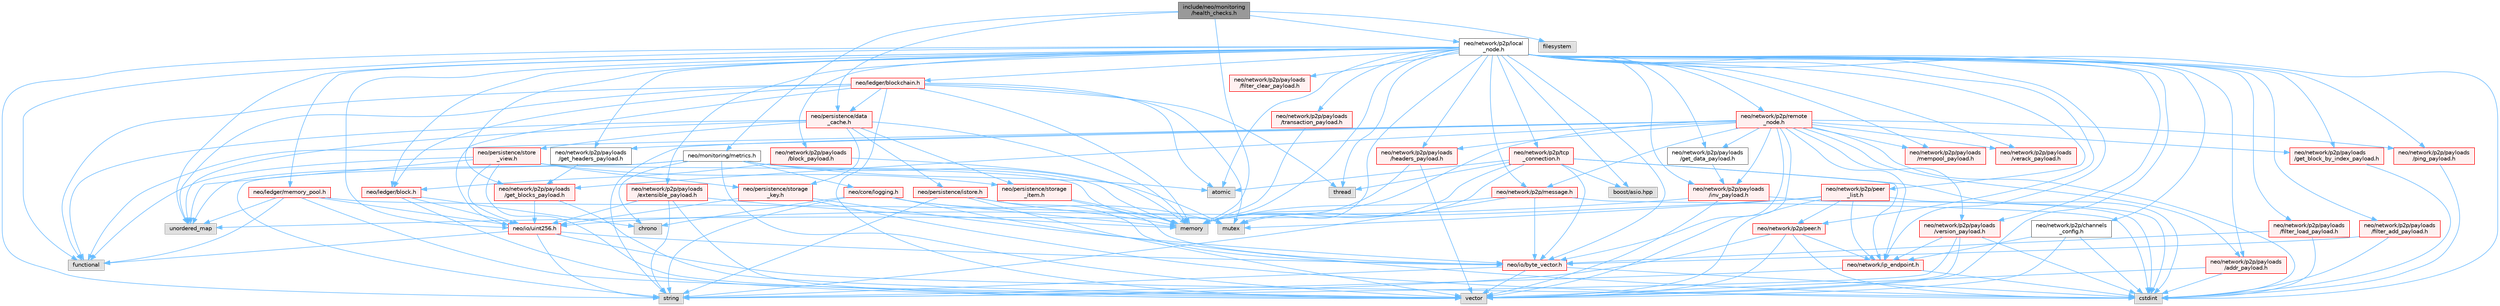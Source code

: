 digraph "include/neo/monitoring/health_checks.h"
{
 // LATEX_PDF_SIZE
  bgcolor="transparent";
  edge [fontname=Helvetica,fontsize=10,labelfontname=Helvetica,labelfontsize=10];
  node [fontname=Helvetica,fontsize=10,shape=box,height=0.2,width=0.4];
  Node1 [id="Node000001",label="include/neo/monitoring\l/health_checks.h",height=0.2,width=0.4,color="gray40", fillcolor="grey60", style="filled", fontcolor="black",tooltip=" "];
  Node1 -> Node2 [id="edge1_Node000001_Node000002",color="steelblue1",style="solid",tooltip=" "];
  Node2 [id="Node000002",label="neo/monitoring/metrics.h",height=0.2,width=0.4,color="grey40", fillcolor="white", style="filled",URL="$monitoring_2metrics_8h.html",tooltip=" "];
  Node2 -> Node3 [id="edge2_Node000002_Node000003",color="steelblue1",style="solid",tooltip=" "];
  Node3 [id="Node000003",label="neo/core/logging.h",height=0.2,width=0.4,color="red", fillcolor="#FFF0F0", style="filled",URL="$core_2logging_8h.html",tooltip=" "];
  Node3 -> Node4 [id="edge3_Node000003_Node000004",color="steelblue1",style="solid",tooltip=" "];
  Node4 [id="Node000004",label="chrono",height=0.2,width=0.4,color="grey60", fillcolor="#E0E0E0", style="filled",tooltip=" "];
  Node3 -> Node5 [id="edge4_Node000003_Node000005",color="steelblue1",style="solid",tooltip=" "];
  Node5 [id="Node000005",label="cstdint",height=0.2,width=0.4,color="grey60", fillcolor="#E0E0E0", style="filled",tooltip=" "];
  Node3 -> Node6 [id="edge5_Node000003_Node000006",color="steelblue1",style="solid",tooltip=" "];
  Node6 [id="Node000006",label="memory",height=0.2,width=0.4,color="grey60", fillcolor="#E0E0E0", style="filled",tooltip=" "];
  Node3 -> Node8 [id="edge6_Node000003_Node000008",color="steelblue1",style="solid",tooltip=" "];
  Node8 [id="Node000008",label="string",height=0.2,width=0.4,color="grey60", fillcolor="#E0E0E0", style="filled",tooltip=" "];
  Node3 -> Node10 [id="edge7_Node000003_Node000010",color="steelblue1",style="solid",tooltip=" "];
  Node10 [id="Node000010",label="mutex",height=0.2,width=0.4,color="grey60", fillcolor="#E0E0E0", style="filled",tooltip=" "];
  Node2 -> Node11 [id="edge8_Node000002_Node000011",color="steelblue1",style="solid",tooltip=" "];
  Node11 [id="Node000011",label="atomic",height=0.2,width=0.4,color="grey60", fillcolor="#E0E0E0", style="filled",tooltip=" "];
  Node2 -> Node4 [id="edge9_Node000002_Node000004",color="steelblue1",style="solid",tooltip=" "];
  Node2 -> Node6 [id="edge10_Node000002_Node000006",color="steelblue1",style="solid",tooltip=" "];
  Node2 -> Node10 [id="edge11_Node000002_Node000010",color="steelblue1",style="solid",tooltip=" "];
  Node2 -> Node8 [id="edge12_Node000002_Node000008",color="steelblue1",style="solid",tooltip=" "];
  Node2 -> Node12 [id="edge13_Node000002_Node000012",color="steelblue1",style="solid",tooltip=" "];
  Node12 [id="Node000012",label="unordered_map",height=0.2,width=0.4,color="grey60", fillcolor="#E0E0E0", style="filled",tooltip=" "];
  Node2 -> Node13 [id="edge14_Node000002_Node000013",color="steelblue1",style="solid",tooltip=" "];
  Node13 [id="Node000013",label="vector",height=0.2,width=0.4,color="grey60", fillcolor="#E0E0E0", style="filled",tooltip=" "];
  Node1 -> Node14 [id="edge15_Node000001_Node000014",color="steelblue1",style="solid",tooltip=" "];
  Node14 [id="Node000014",label="neo/network/p2p/local\l_node.h",height=0.2,width=0.4,color="grey40", fillcolor="white", style="filled",URL="$local__node_8h.html",tooltip=" "];
  Node14 -> Node15 [id="edge16_Node000014_Node000015",color="steelblue1",style="solid",tooltip=" "];
  Node15 [id="Node000015",label="neo/io/byte_vector.h",height=0.2,width=0.4,color="red", fillcolor="#FFF0F0", style="filled",URL="$io_2byte__vector_8h.html",tooltip=" "];
  Node15 -> Node5 [id="edge17_Node000015_Node000005",color="steelblue1",style="solid",tooltip=" "];
  Node15 -> Node8 [id="edge18_Node000015_Node000008",color="steelblue1",style="solid",tooltip=" "];
  Node15 -> Node13 [id="edge19_Node000015_Node000013",color="steelblue1",style="solid",tooltip=" "];
  Node14 -> Node19 [id="edge20_Node000014_Node000019",color="steelblue1",style="solid",tooltip=" "];
  Node19 [id="Node000019",label="neo/io/uint256.h",height=0.2,width=0.4,color="red", fillcolor="#FFF0F0", style="filled",URL="$uint256_8h.html",tooltip=" "];
  Node19 -> Node15 [id="edge21_Node000019_Node000015",color="steelblue1",style="solid",tooltip=" "];
  Node19 -> Node5 [id="edge22_Node000019_Node000005",color="steelblue1",style="solid",tooltip=" "];
  Node19 -> Node23 [id="edge23_Node000019_Node000023",color="steelblue1",style="solid",tooltip=" "];
  Node23 [id="Node000023",label="functional",height=0.2,width=0.4,color="grey60", fillcolor="#E0E0E0", style="filled",tooltip=" "];
  Node19 -> Node8 [id="edge24_Node000019_Node000008",color="steelblue1",style="solid",tooltip=" "];
  Node14 -> Node24 [id="edge25_Node000014_Node000024",color="steelblue1",style="solid",tooltip=" "];
  Node24 [id="Node000024",label="neo/ledger/block.h",height=0.2,width=0.4,color="red", fillcolor="#FFF0F0", style="filled",URL="$ledger_2block_8h.html",tooltip=" "];
  Node24 -> Node19 [id="edge26_Node000024_Node000019",color="steelblue1",style="solid",tooltip=" "];
  Node24 -> Node4 [id="edge27_Node000024_Node000004",color="steelblue1",style="solid",tooltip=" "];
  Node24 -> Node13 [id="edge28_Node000024_Node000013",color="steelblue1",style="solid",tooltip=" "];
  Node14 -> Node73 [id="edge29_Node000014_Node000073",color="steelblue1",style="solid",tooltip=" "];
  Node73 [id="Node000073",label="neo/ledger/blockchain.h",height=0.2,width=0.4,color="red", fillcolor="#FFF0F0", style="filled",URL="$blockchain_8h.html",tooltip=" "];
  Node73 -> Node24 [id="edge30_Node000073_Node000024",color="steelblue1",style="solid",tooltip=" "];
  Node73 -> Node19 [id="edge31_Node000073_Node000019",color="steelblue1",style="solid",tooltip=" "];
  Node73 -> Node77 [id="edge32_Node000073_Node000077",color="steelblue1",style="solid",tooltip=" "];
  Node77 [id="Node000077",label="neo/persistence/data\l_cache.h",height=0.2,width=0.4,color="red", fillcolor="#FFF0F0", style="filled",URL="$data__cache_8h.html",tooltip=" "];
  Node77 -> Node78 [id="edge33_Node000077_Node000078",color="steelblue1",style="solid",tooltip=" "];
  Node78 [id="Node000078",label="neo/persistence/istore.h",height=0.2,width=0.4,color="red", fillcolor="#FFF0F0", style="filled",URL="$istore_8h.html",tooltip=" "];
  Node78 -> Node15 [id="edge34_Node000078_Node000015",color="steelblue1",style="solid",tooltip=" "];
  Node78 -> Node6 [id="edge35_Node000078_Node000006",color="steelblue1",style="solid",tooltip=" "];
  Node78 -> Node8 [id="edge36_Node000078_Node000008",color="steelblue1",style="solid",tooltip=" "];
  Node78 -> Node13 [id="edge37_Node000078_Node000013",color="steelblue1",style="solid",tooltip=" "];
  Node77 -> Node79 [id="edge38_Node000077_Node000079",color="steelblue1",style="solid",tooltip=" "];
  Node79 [id="Node000079",label="neo/persistence/storage\l_item.h",height=0.2,width=0.4,color="red", fillcolor="#FFF0F0", style="filled",URL="$persistence_2storage__item_8h.html",tooltip=" "];
  Node79 -> Node15 [id="edge39_Node000079_Node000015",color="steelblue1",style="solid",tooltip=" "];
  Node79 -> Node6 [id="edge40_Node000079_Node000006",color="steelblue1",style="solid",tooltip=" "];
  Node77 -> Node84 [id="edge41_Node000077_Node000084",color="steelblue1",style="solid",tooltip=" "];
  Node84 [id="Node000084",label="neo/persistence/storage\l_key.h",height=0.2,width=0.4,color="red", fillcolor="#FFF0F0", style="filled",URL="$persistence_2storage__key_8h.html",tooltip=" "];
  Node84 -> Node15 [id="edge42_Node000084_Node000015",color="steelblue1",style="solid",tooltip=" "];
  Node84 -> Node19 [id="edge43_Node000084_Node000019",color="steelblue1",style="solid",tooltip=" "];
  Node84 -> Node5 [id="edge44_Node000084_Node000005",color="steelblue1",style="solid",tooltip=" "];
  Node77 -> Node87 [id="edge45_Node000077_Node000087",color="steelblue1",style="solid",tooltip=" "];
  Node87 [id="Node000087",label="neo/persistence/store\l_view.h",height=0.2,width=0.4,color="red", fillcolor="#FFF0F0", style="filled",URL="$store__view_8h.html",tooltip=" "];
  Node87 -> Node19 [id="edge46_Node000087_Node000019",color="steelblue1",style="solid",tooltip=" "];
  Node87 -> Node79 [id="edge47_Node000087_Node000079",color="steelblue1",style="solid",tooltip=" "];
  Node87 -> Node84 [id="edge48_Node000087_Node000084",color="steelblue1",style="solid",tooltip=" "];
  Node87 -> Node23 [id="edge49_Node000087_Node000023",color="steelblue1",style="solid",tooltip=" "];
  Node87 -> Node6 [id="edge50_Node000087_Node000006",color="steelblue1",style="solid",tooltip=" "];
  Node87 -> Node12 [id="edge51_Node000087_Node000012",color="steelblue1",style="solid",tooltip=" "];
  Node87 -> Node13 [id="edge52_Node000087_Node000013",color="steelblue1",style="solid",tooltip=" "];
  Node77 -> Node23 [id="edge53_Node000077_Node000023",color="steelblue1",style="solid",tooltip=" "];
  Node77 -> Node6 [id="edge54_Node000077_Node000006",color="steelblue1",style="solid",tooltip=" "];
  Node77 -> Node12 [id="edge55_Node000077_Node000012",color="steelblue1",style="solid",tooltip=" "];
  Node73 -> Node11 [id="edge56_Node000073_Node000011",color="steelblue1",style="solid",tooltip=" "];
  Node73 -> Node23 [id="edge57_Node000073_Node000023",color="steelblue1",style="solid",tooltip=" "];
  Node73 -> Node6 [id="edge58_Node000073_Node000006",color="steelblue1",style="solid",tooltip=" "];
  Node73 -> Node10 [id="edge59_Node000073_Node000010",color="steelblue1",style="solid",tooltip=" "];
  Node73 -> Node117 [id="edge60_Node000073_Node000117",color="steelblue1",style="solid",tooltip=" "];
  Node117 [id="Node000117",label="thread",height=0.2,width=0.4,color="grey60", fillcolor="#E0E0E0", style="filled",tooltip=" "];
  Node73 -> Node12 [id="edge61_Node000073_Node000012",color="steelblue1",style="solid",tooltip=" "];
  Node73 -> Node13 [id="edge62_Node000073_Node000013",color="steelblue1",style="solid",tooltip=" "];
  Node14 -> Node118 [id="edge63_Node000014_Node000118",color="steelblue1",style="solid",tooltip=" "];
  Node118 [id="Node000118",label="neo/ledger/memory_pool.h",height=0.2,width=0.4,color="red", fillcolor="#FFF0F0", style="filled",URL="$ledger_2memory__pool_8h.html",tooltip=" "];
  Node118 -> Node19 [id="edge64_Node000118_Node000019",color="steelblue1",style="solid",tooltip=" "];
  Node118 -> Node23 [id="edge65_Node000118_Node000023",color="steelblue1",style="solid",tooltip=" "];
  Node118 -> Node10 [id="edge66_Node000118_Node000010",color="steelblue1",style="solid",tooltip=" "];
  Node118 -> Node12 [id="edge67_Node000118_Node000012",color="steelblue1",style="solid",tooltip=" "];
  Node118 -> Node13 [id="edge68_Node000118_Node000013",color="steelblue1",style="solid",tooltip=" "];
  Node14 -> Node121 [id="edge69_Node000014_Node000121",color="steelblue1",style="solid",tooltip=" "];
  Node121 [id="Node000121",label="neo/network/ip_endpoint.h",height=0.2,width=0.4,color="red", fillcolor="#FFF0F0", style="filled",URL="$ip__endpoint_8h.html",tooltip=" "];
  Node121 -> Node5 [id="edge70_Node000121_Node000005",color="steelblue1",style="solid",tooltip=" "];
  Node121 -> Node8 [id="edge71_Node000121_Node000008",color="steelblue1",style="solid",tooltip=" "];
  Node14 -> Node123 [id="edge72_Node000014_Node000123",color="steelblue1",style="solid",tooltip=" "];
  Node123 [id="Node000123",label="neo/network/p2p/channels\l_config.h",height=0.2,width=0.4,color="grey40", fillcolor="white", style="filled",URL="$channels__config_8h.html",tooltip=" "];
  Node123 -> Node121 [id="edge73_Node000123_Node000121",color="steelblue1",style="solid",tooltip=" "];
  Node123 -> Node5 [id="edge74_Node000123_Node000005",color="steelblue1",style="solid",tooltip=" "];
  Node123 -> Node13 [id="edge75_Node000123_Node000013",color="steelblue1",style="solid",tooltip=" "];
  Node14 -> Node124 [id="edge76_Node000014_Node000124",color="steelblue1",style="solid",tooltip=" "];
  Node124 [id="Node000124",label="neo/network/p2p/message.h",height=0.2,width=0.4,color="red", fillcolor="#FFF0F0", style="filled",URL="$message_8h.html",tooltip=" "];
  Node124 -> Node15 [id="edge77_Node000124_Node000015",color="steelblue1",style="solid",tooltip=" "];
  Node124 -> Node5 [id="edge78_Node000124_Node000005",color="steelblue1",style="solid",tooltip=" "];
  Node124 -> Node6 [id="edge79_Node000124_Node000006",color="steelblue1",style="solid",tooltip=" "];
  Node124 -> Node8 [id="edge80_Node000124_Node000008",color="steelblue1",style="solid",tooltip=" "];
  Node14 -> Node127 [id="edge81_Node000014_Node000127",color="steelblue1",style="solid",tooltip=" "];
  Node127 [id="Node000127",label="neo/network/p2p/payloads\l/addr_payload.h",height=0.2,width=0.4,color="red", fillcolor="#FFF0F0", style="filled",URL="$addr__payload_8h.html",tooltip=" "];
  Node127 -> Node5 [id="edge82_Node000127_Node000005",color="steelblue1",style="solid",tooltip=" "];
  Node127 -> Node13 [id="edge83_Node000127_Node000013",color="steelblue1",style="solid",tooltip=" "];
  Node14 -> Node130 [id="edge84_Node000014_Node000130",color="steelblue1",style="solid",tooltip=" "];
  Node130 [id="Node000130",label="neo/network/p2p/payloads\l/block_payload.h",height=0.2,width=0.4,color="red", fillcolor="#FFF0F0", style="filled",URL="$block__payload_8h.html",tooltip=" "];
  Node130 -> Node24 [id="edge85_Node000130_Node000024",color="steelblue1",style="solid",tooltip=" "];
  Node130 -> Node6 [id="edge86_Node000130_Node000006",color="steelblue1",style="solid",tooltip=" "];
  Node14 -> Node131 [id="edge87_Node000014_Node000131",color="steelblue1",style="solid",tooltip=" "];
  Node131 [id="Node000131",label="neo/network/p2p/payloads\l/extensible_payload.h",height=0.2,width=0.4,color="red", fillcolor="#FFF0F0", style="filled",URL="$p2p_2payloads_2extensible__payload_8h.html",tooltip=" "];
  Node131 -> Node19 [id="edge88_Node000131_Node000019",color="steelblue1",style="solid",tooltip=" "];
  Node131 -> Node6 [id="edge89_Node000131_Node000006",color="steelblue1",style="solid",tooltip=" "];
  Node131 -> Node8 [id="edge90_Node000131_Node000008",color="steelblue1",style="solid",tooltip=" "];
  Node131 -> Node13 [id="edge91_Node000131_Node000013",color="steelblue1",style="solid",tooltip=" "];
  Node14 -> Node132 [id="edge92_Node000014_Node000132",color="steelblue1",style="solid",tooltip=" "];
  Node132 [id="Node000132",label="neo/network/p2p/payloads\l/filter_add_payload.h",height=0.2,width=0.4,color="red", fillcolor="#FFF0F0", style="filled",URL="$filter__add__payload_8h.html",tooltip=" "];
  Node132 -> Node15 [id="edge93_Node000132_Node000015",color="steelblue1",style="solid",tooltip=" "];
  Node132 -> Node5 [id="edge94_Node000132_Node000005",color="steelblue1",style="solid",tooltip=" "];
  Node14 -> Node133 [id="edge95_Node000014_Node000133",color="steelblue1",style="solid",tooltip=" "];
  Node133 [id="Node000133",label="neo/network/p2p/payloads\l/filter_clear_payload.h",height=0.2,width=0.4,color="red", fillcolor="#FFF0F0", style="filled",URL="$filter__clear__payload_8h.html",tooltip=" "];
  Node14 -> Node134 [id="edge96_Node000014_Node000134",color="steelblue1",style="solid",tooltip=" "];
  Node134 [id="Node000134",label="neo/network/p2p/payloads\l/filter_load_payload.h",height=0.2,width=0.4,color="red", fillcolor="#FFF0F0", style="filled",URL="$filter__load__payload_8h.html",tooltip=" "];
  Node134 -> Node15 [id="edge97_Node000134_Node000015",color="steelblue1",style="solid",tooltip=" "];
  Node134 -> Node5 [id="edge98_Node000134_Node000005",color="steelblue1",style="solid",tooltip=" "];
  Node14 -> Node135 [id="edge99_Node000014_Node000135",color="steelblue1",style="solid",tooltip=" "];
  Node135 [id="Node000135",label="neo/network/p2p/payloads\l/get_block_by_index_payload.h",height=0.2,width=0.4,color="red", fillcolor="#FFF0F0", style="filled",URL="$get__block__by__index__payload_8h.html",tooltip=" "];
  Node135 -> Node5 [id="edge100_Node000135_Node000005",color="steelblue1",style="solid",tooltip=" "];
  Node14 -> Node136 [id="edge101_Node000014_Node000136",color="steelblue1",style="solid",tooltip=" "];
  Node136 [id="Node000136",label="neo/network/p2p/payloads\l/get_blocks_payload.h",height=0.2,width=0.4,color="red", fillcolor="#FFF0F0", style="filled",URL="$get__blocks__payload_8h.html",tooltip=" "];
  Node136 -> Node19 [id="edge102_Node000136_Node000019",color="steelblue1",style="solid",tooltip=" "];
  Node136 -> Node13 [id="edge103_Node000136_Node000013",color="steelblue1",style="solid",tooltip=" "];
  Node14 -> Node137 [id="edge104_Node000014_Node000137",color="steelblue1",style="solid",tooltip=" "];
  Node137 [id="Node000137",label="neo/network/p2p/payloads\l/get_data_payload.h",height=0.2,width=0.4,color="grey40", fillcolor="white", style="filled",URL="$get__data__payload_8h.html",tooltip=" "];
  Node137 -> Node138 [id="edge105_Node000137_Node000138",color="steelblue1",style="solid",tooltip=" "];
  Node138 [id="Node000138",label="neo/network/p2p/payloads\l/inv_payload.h",height=0.2,width=0.4,color="red", fillcolor="#FFF0F0", style="filled",URL="$inv__payload_8h.html",tooltip=" "];
  Node138 -> Node19 [id="edge106_Node000138_Node000019",color="steelblue1",style="solid",tooltip=" "];
  Node138 -> Node5 [id="edge107_Node000138_Node000005",color="steelblue1",style="solid",tooltip=" "];
  Node138 -> Node13 [id="edge108_Node000138_Node000013",color="steelblue1",style="solid",tooltip=" "];
  Node14 -> Node140 [id="edge109_Node000014_Node000140",color="steelblue1",style="solid",tooltip=" "];
  Node140 [id="Node000140",label="neo/network/p2p/payloads\l/get_headers_payload.h",height=0.2,width=0.4,color="grey40", fillcolor="white", style="filled",URL="$get__headers__payload_8h.html",tooltip=" "];
  Node140 -> Node136 [id="edge110_Node000140_Node000136",color="steelblue1",style="solid",tooltip=" "];
  Node14 -> Node141 [id="edge111_Node000014_Node000141",color="steelblue1",style="solid",tooltip=" "];
  Node141 [id="Node000141",label="neo/network/p2p/payloads\l/headers_payload.h",height=0.2,width=0.4,color="red", fillcolor="#FFF0F0", style="filled",URL="$headers__payload_8h.html",tooltip=" "];
  Node141 -> Node6 [id="edge112_Node000141_Node000006",color="steelblue1",style="solid",tooltip=" "];
  Node141 -> Node13 [id="edge113_Node000141_Node000013",color="steelblue1",style="solid",tooltip=" "];
  Node14 -> Node138 [id="edge114_Node000014_Node000138",color="steelblue1",style="solid",tooltip=" "];
  Node14 -> Node142 [id="edge115_Node000014_Node000142",color="steelblue1",style="solid",tooltip=" "];
  Node142 [id="Node000142",label="neo/network/p2p/payloads\l/mempool_payload.h",height=0.2,width=0.4,color="red", fillcolor="#FFF0F0", style="filled",URL="$mempool__payload_8h.html",tooltip=" "];
  Node14 -> Node143 [id="edge116_Node000014_Node000143",color="steelblue1",style="solid",tooltip=" "];
  Node143 [id="Node000143",label="neo/network/p2p/payloads\l/ping_payload.h",height=0.2,width=0.4,color="red", fillcolor="#FFF0F0", style="filled",URL="$ping__payload_8h.html",tooltip=" "];
  Node143 -> Node5 [id="edge117_Node000143_Node000005",color="steelblue1",style="solid",tooltip=" "];
  Node14 -> Node144 [id="edge118_Node000014_Node000144",color="steelblue1",style="solid",tooltip=" "];
  Node144 [id="Node000144",label="neo/network/p2p/payloads\l/transaction_payload.h",height=0.2,width=0.4,color="red", fillcolor="#FFF0F0", style="filled",URL="$transaction__payload_8h.html",tooltip=" "];
  Node144 -> Node6 [id="edge119_Node000144_Node000006",color="steelblue1",style="solid",tooltip=" "];
  Node14 -> Node145 [id="edge120_Node000014_Node000145",color="steelblue1",style="solid",tooltip=" "];
  Node145 [id="Node000145",label="neo/network/p2p/payloads\l/verack_payload.h",height=0.2,width=0.4,color="red", fillcolor="#FFF0F0", style="filled",URL="$verack__payload_8h.html",tooltip=" "];
  Node14 -> Node146 [id="edge121_Node000014_Node000146",color="steelblue1",style="solid",tooltip=" "];
  Node146 [id="Node000146",label="neo/network/p2p/payloads\l/version_payload.h",height=0.2,width=0.4,color="red", fillcolor="#FFF0F0", style="filled",URL="$version__payload_8h.html",tooltip=" "];
  Node146 -> Node121 [id="edge122_Node000146_Node000121",color="steelblue1",style="solid",tooltip=" "];
  Node146 -> Node5 [id="edge123_Node000146_Node000005",color="steelblue1",style="solid",tooltip=" "];
  Node146 -> Node8 [id="edge124_Node000146_Node000008",color="steelblue1",style="solid",tooltip=" "];
  Node146 -> Node13 [id="edge125_Node000146_Node000013",color="steelblue1",style="solid",tooltip=" "];
  Node14 -> Node149 [id="edge126_Node000014_Node000149",color="steelblue1",style="solid",tooltip=" "];
  Node149 [id="Node000149",label="neo/network/p2p/peer.h",height=0.2,width=0.4,color="red", fillcolor="#FFF0F0", style="filled",URL="$peer_8h.html",tooltip=" "];
  Node149 -> Node121 [id="edge127_Node000149_Node000121",color="steelblue1",style="solid",tooltip=" "];
  Node149 -> Node5 [id="edge128_Node000149_Node000005",color="steelblue1",style="solid",tooltip=" "];
  Node149 -> Node8 [id="edge129_Node000149_Node000008",color="steelblue1",style="solid",tooltip=" "];
  Node149 -> Node13 [id="edge130_Node000149_Node000013",color="steelblue1",style="solid",tooltip=" "];
  Node14 -> Node150 [id="edge131_Node000014_Node000150",color="steelblue1",style="solid",tooltip=" "];
  Node150 [id="Node000150",label="neo/network/p2p/peer\l_list.h",height=0.2,width=0.4,color="red", fillcolor="#FFF0F0", style="filled",URL="$peer__list_8h.html",tooltip=" "];
  Node150 -> Node121 [id="edge132_Node000150_Node000121",color="steelblue1",style="solid",tooltip=" "];
  Node150 -> Node149 [id="edge133_Node000150_Node000149",color="steelblue1",style="solid",tooltip=" "];
  Node150 -> Node5 [id="edge134_Node000150_Node000005",color="steelblue1",style="solid",tooltip=" "];
  Node150 -> Node10 [id="edge135_Node000150_Node000010",color="steelblue1",style="solid",tooltip=" "];
  Node150 -> Node12 [id="edge136_Node000150_Node000012",color="steelblue1",style="solid",tooltip=" "];
  Node150 -> Node13 [id="edge137_Node000150_Node000013",color="steelblue1",style="solid",tooltip=" "];
  Node14 -> Node151 [id="edge138_Node000014_Node000151",color="steelblue1",style="solid",tooltip=" "];
  Node151 [id="Node000151",label="neo/network/p2p/remote\l_node.h",height=0.2,width=0.4,color="red", fillcolor="#FFF0F0", style="filled",URL="$remote__node_8h.html",tooltip=" "];
  Node151 -> Node15 [id="edge139_Node000151_Node000015",color="steelblue1",style="solid",tooltip=" "];
  Node151 -> Node121 [id="edge140_Node000151_Node000121",color="steelblue1",style="solid",tooltip=" "];
  Node151 -> Node124 [id="edge141_Node000151_Node000124",color="steelblue1",style="solid",tooltip=" "];
  Node151 -> Node127 [id="edge142_Node000151_Node000127",color="steelblue1",style="solid",tooltip=" "];
  Node151 -> Node135 [id="edge143_Node000151_Node000135",color="steelblue1",style="solid",tooltip=" "];
  Node151 -> Node136 [id="edge144_Node000151_Node000136",color="steelblue1",style="solid",tooltip=" "];
  Node151 -> Node137 [id="edge145_Node000151_Node000137",color="steelblue1",style="solid",tooltip=" "];
  Node151 -> Node140 [id="edge146_Node000151_Node000140",color="steelblue1",style="solid",tooltip=" "];
  Node151 -> Node141 [id="edge147_Node000151_Node000141",color="steelblue1",style="solid",tooltip=" "];
  Node151 -> Node138 [id="edge148_Node000151_Node000138",color="steelblue1",style="solid",tooltip=" "];
  Node151 -> Node142 [id="edge149_Node000151_Node000142",color="steelblue1",style="solid",tooltip=" "];
  Node151 -> Node143 [id="edge150_Node000151_Node000143",color="steelblue1",style="solid",tooltip=" "];
  Node151 -> Node145 [id="edge151_Node000151_Node000145",color="steelblue1",style="solid",tooltip=" "];
  Node151 -> Node146 [id="edge152_Node000151_Node000146",color="steelblue1",style="solid",tooltip=" "];
  Node151 -> Node5 [id="edge153_Node000151_Node000005",color="steelblue1",style="solid",tooltip=" "];
  Node151 -> Node23 [id="edge154_Node000151_Node000023",color="steelblue1",style="solid",tooltip=" "];
  Node151 -> Node6 [id="edge155_Node000151_Node000006",color="steelblue1",style="solid",tooltip=" "];
  Node151 -> Node8 [id="edge156_Node000151_Node000008",color="steelblue1",style="solid",tooltip=" "];
  Node151 -> Node13 [id="edge157_Node000151_Node000013",color="steelblue1",style="solid",tooltip=" "];
  Node14 -> Node153 [id="edge158_Node000014_Node000153",color="steelblue1",style="solid",tooltip=" "];
  Node153 [id="Node000153",label="neo/network/p2p/tcp\l_connection.h",height=0.2,width=0.4,color="red", fillcolor="#FFF0F0", style="filled",URL="$p2p_2tcp__connection_8h.html",tooltip=" "];
  Node153 -> Node15 [id="edge159_Node000153_Node000015",color="steelblue1",style="solid",tooltip=" "];
  Node153 -> Node121 [id="edge160_Node000153_Node000121",color="steelblue1",style="solid",tooltip=" "];
  Node153 -> Node11 [id="edge161_Node000153_Node000011",color="steelblue1",style="solid",tooltip=" "];
  Node153 -> Node154 [id="edge162_Node000153_Node000154",color="steelblue1",style="solid",tooltip=" "];
  Node154 [id="Node000154",label="boost/asio.hpp",height=0.2,width=0.4,color="grey60", fillcolor="#E0E0E0", style="filled",tooltip=" "];
  Node153 -> Node5 [id="edge163_Node000153_Node000005",color="steelblue1",style="solid",tooltip=" "];
  Node153 -> Node6 [id="edge164_Node000153_Node000006",color="steelblue1",style="solid",tooltip=" "];
  Node153 -> Node10 [id="edge165_Node000153_Node000010",color="steelblue1",style="solid",tooltip=" "];
  Node153 -> Node117 [id="edge166_Node000153_Node000117",color="steelblue1",style="solid",tooltip=" "];
  Node14 -> Node11 [id="edge167_Node000014_Node000011",color="steelblue1",style="solid",tooltip=" "];
  Node14 -> Node154 [id="edge168_Node000014_Node000154",color="steelblue1",style="solid",tooltip=" "];
  Node14 -> Node5 [id="edge169_Node000014_Node000005",color="steelblue1",style="solid",tooltip=" "];
  Node14 -> Node23 [id="edge170_Node000014_Node000023",color="steelblue1",style="solid",tooltip=" "];
  Node14 -> Node6 [id="edge171_Node000014_Node000006",color="steelblue1",style="solid",tooltip=" "];
  Node14 -> Node10 [id="edge172_Node000014_Node000010",color="steelblue1",style="solid",tooltip=" "];
  Node14 -> Node8 [id="edge173_Node000014_Node000008",color="steelblue1",style="solid",tooltip=" "];
  Node14 -> Node117 [id="edge174_Node000014_Node000117",color="steelblue1",style="solid",tooltip=" "];
  Node14 -> Node12 [id="edge175_Node000014_Node000012",color="steelblue1",style="solid",tooltip=" "];
  Node14 -> Node13 [id="edge176_Node000014_Node000013",color="steelblue1",style="solid",tooltip=" "];
  Node1 -> Node77 [id="edge177_Node000001_Node000077",color="steelblue1",style="solid",tooltip=" "];
  Node1 -> Node155 [id="edge178_Node000001_Node000155",color="steelblue1",style="solid",tooltip=" "];
  Node155 [id="Node000155",label="filesystem",height=0.2,width=0.4,color="grey60", fillcolor="#E0E0E0", style="filled",tooltip=" "];
  Node1 -> Node6 [id="edge179_Node000001_Node000006",color="steelblue1",style="solid",tooltip=" "];
}
